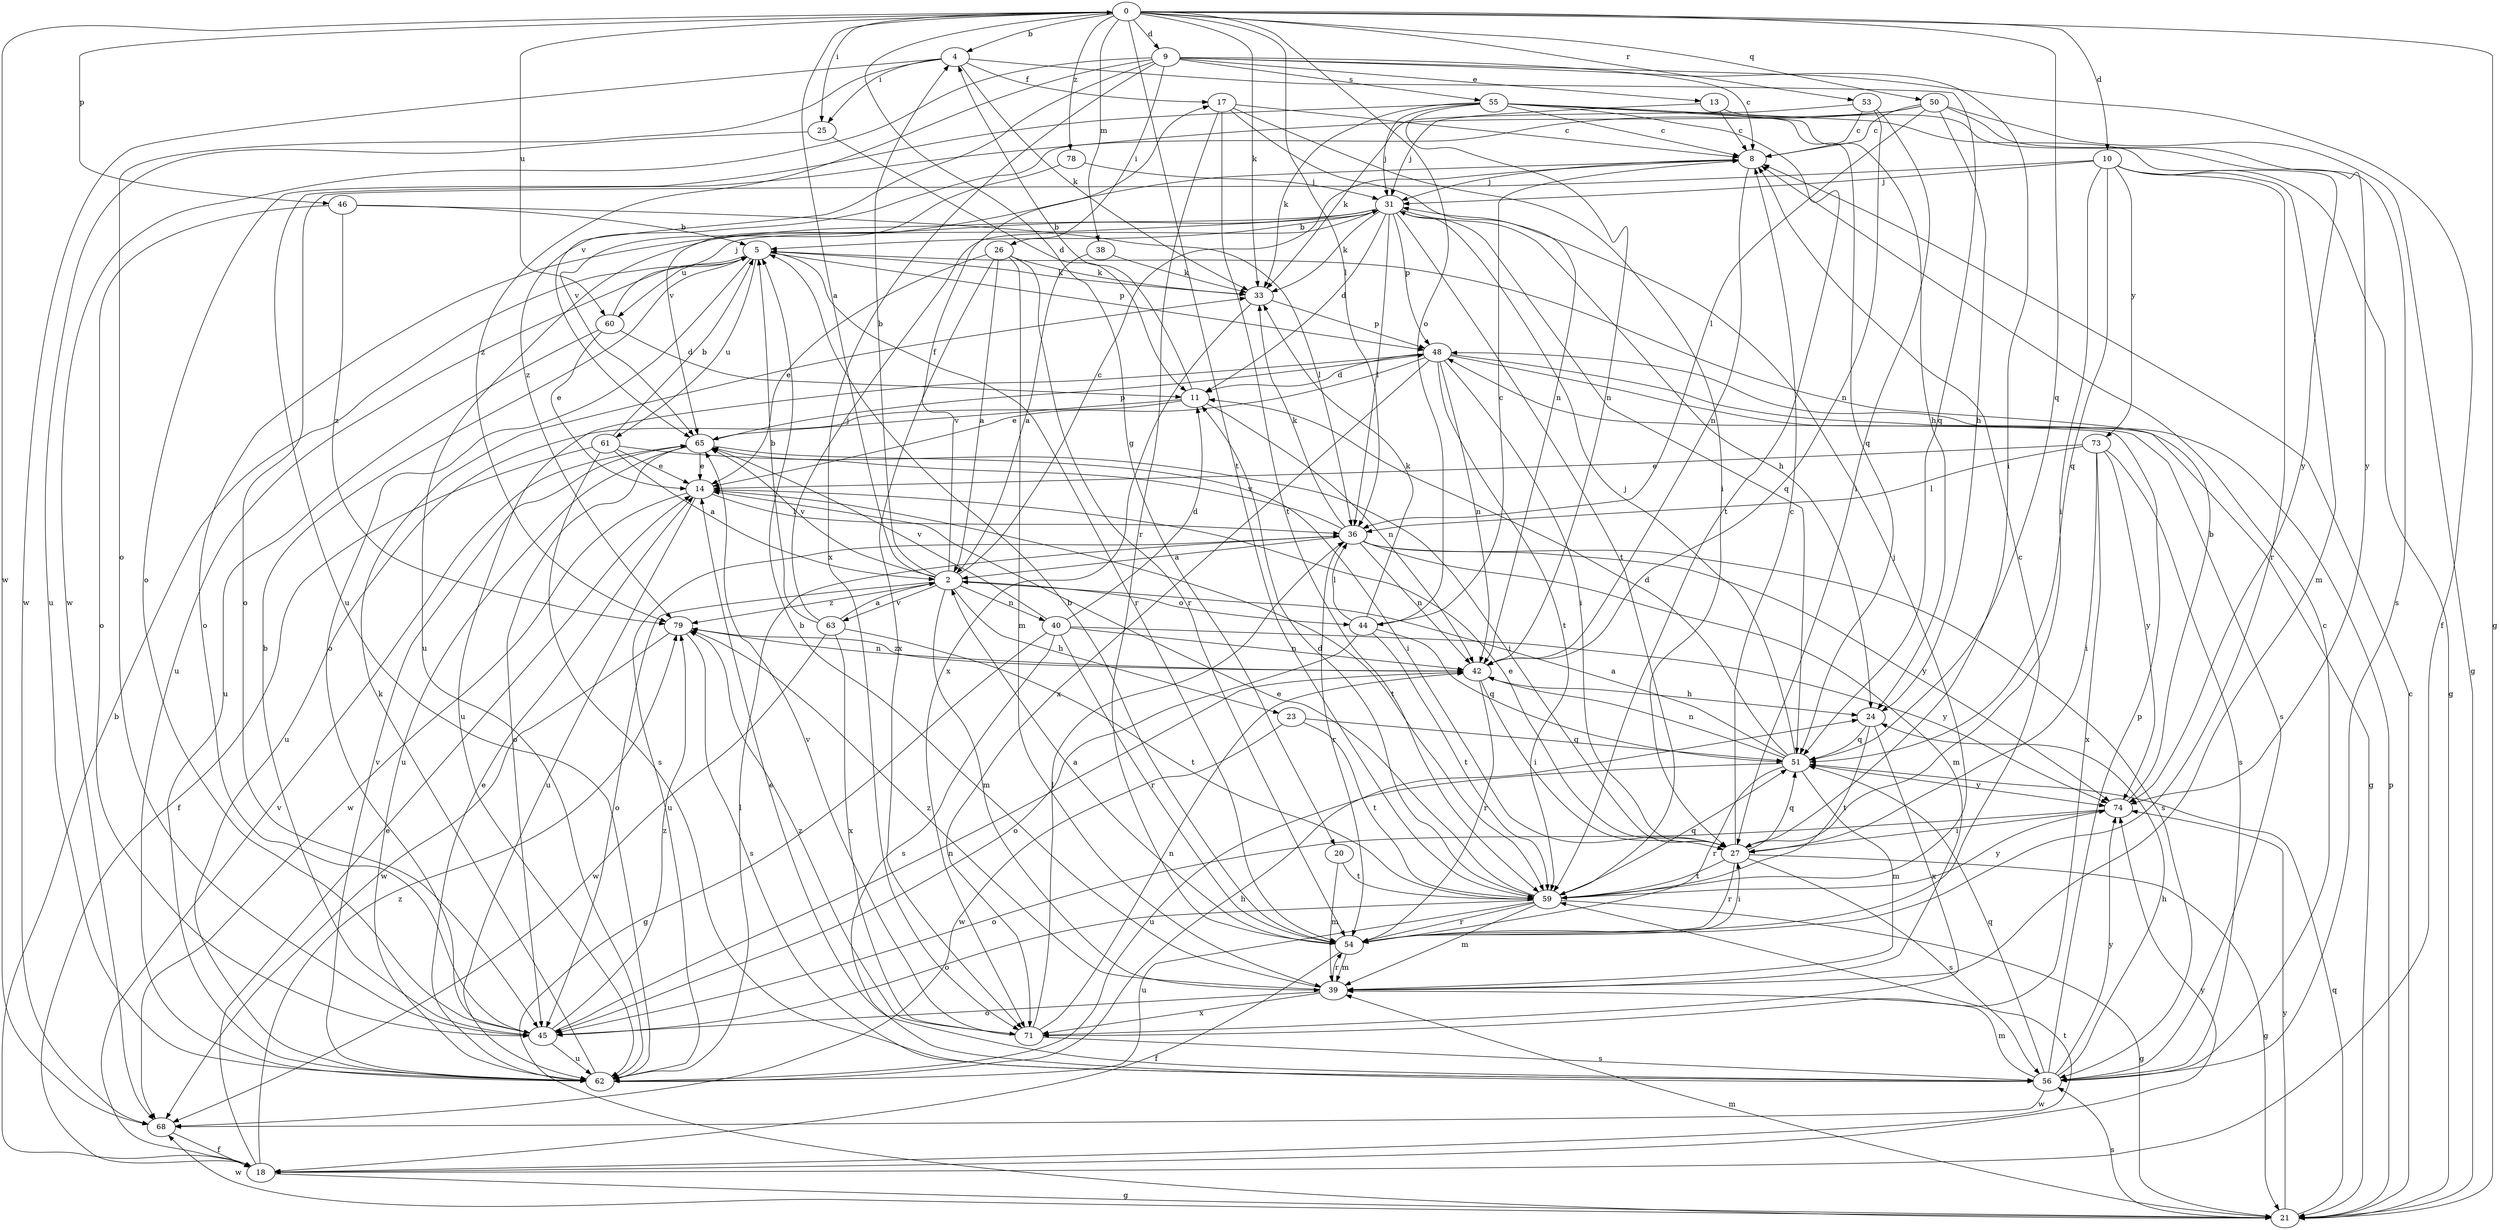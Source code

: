 strict digraph  {
0;
2;
4;
5;
8;
9;
10;
11;
13;
14;
17;
18;
20;
21;
23;
24;
25;
26;
27;
31;
33;
36;
38;
39;
40;
42;
44;
45;
46;
48;
50;
51;
53;
54;
55;
56;
59;
60;
61;
62;
63;
65;
68;
71;
73;
74;
78;
79;
0 -> 4  [label=b];
0 -> 9  [label=d];
0 -> 10  [label=d];
0 -> 20  [label=g];
0 -> 21  [label=g];
0 -> 25  [label=i];
0 -> 33  [label=k];
0 -> 36  [label=l];
0 -> 38  [label=m];
0 -> 44  [label=o];
0 -> 46  [label=p];
0 -> 50  [label=q];
0 -> 51  [label=q];
0 -> 53  [label=r];
0 -> 59  [label=t];
0 -> 60  [label=u];
0 -> 68  [label=w];
0 -> 78  [label=z];
2 -> 0  [label=a];
2 -> 4  [label=b];
2 -> 8  [label=c];
2 -> 17  [label=f];
2 -> 23  [label=h];
2 -> 39  [label=m];
2 -> 40  [label=n];
2 -> 44  [label=o];
2 -> 45  [label=o];
2 -> 63  [label=v];
2 -> 65  [label=v];
2 -> 79  [label=z];
4 -> 17  [label=f];
4 -> 25  [label=i];
4 -> 33  [label=k];
4 -> 45  [label=o];
4 -> 51  [label=q];
4 -> 68  [label=w];
5 -> 33  [label=k];
5 -> 45  [label=o];
5 -> 48  [label=p];
5 -> 54  [label=r];
5 -> 60  [label=u];
5 -> 61  [label=u];
5 -> 62  [label=u];
8 -> 31  [label=j];
8 -> 42  [label=n];
8 -> 65  [label=v];
9 -> 8  [label=c];
9 -> 13  [label=e];
9 -> 18  [label=f];
9 -> 26  [label=i];
9 -> 27  [label=i];
9 -> 55  [label=s];
9 -> 65  [label=v];
9 -> 68  [label=w];
9 -> 71  [label=x];
9 -> 79  [label=z];
10 -> 21  [label=g];
10 -> 27  [label=i];
10 -> 31  [label=j];
10 -> 39  [label=m];
10 -> 45  [label=o];
10 -> 51  [label=q];
10 -> 54  [label=r];
10 -> 73  [label=y];
11 -> 4  [label=b];
11 -> 42  [label=n];
11 -> 62  [label=u];
11 -> 65  [label=v];
13 -> 8  [label=c];
13 -> 31  [label=j];
13 -> 74  [label=y];
14 -> 36  [label=l];
14 -> 59  [label=t];
14 -> 62  [label=u];
14 -> 68  [label=w];
17 -> 8  [label=c];
17 -> 27  [label=i];
17 -> 42  [label=n];
17 -> 54  [label=r];
17 -> 59  [label=t];
18 -> 5  [label=b];
18 -> 14  [label=e];
18 -> 21  [label=g];
18 -> 59  [label=t];
18 -> 65  [label=v];
18 -> 74  [label=y];
18 -> 79  [label=z];
20 -> 39  [label=m];
20 -> 59  [label=t];
21 -> 8  [label=c];
21 -> 39  [label=m];
21 -> 48  [label=p];
21 -> 51  [label=q];
21 -> 56  [label=s];
21 -> 68  [label=w];
21 -> 74  [label=y];
23 -> 51  [label=q];
23 -> 59  [label=t];
23 -> 68  [label=w];
24 -> 51  [label=q];
24 -> 59  [label=t];
24 -> 71  [label=x];
25 -> 11  [label=d];
25 -> 62  [label=u];
26 -> 2  [label=a];
26 -> 14  [label=e];
26 -> 33  [label=k];
26 -> 39  [label=m];
26 -> 54  [label=r];
26 -> 71  [label=x];
27 -> 8  [label=c];
27 -> 14  [label=e];
27 -> 21  [label=g];
27 -> 51  [label=q];
27 -> 54  [label=r];
27 -> 56  [label=s];
27 -> 59  [label=t];
31 -> 5  [label=b];
31 -> 11  [label=d];
31 -> 24  [label=h];
31 -> 33  [label=k];
31 -> 36  [label=l];
31 -> 45  [label=o];
31 -> 48  [label=p];
31 -> 51  [label=q];
31 -> 59  [label=t];
31 -> 62  [label=u];
33 -> 48  [label=p];
33 -> 71  [label=x];
36 -> 2  [label=a];
36 -> 33  [label=k];
36 -> 39  [label=m];
36 -> 42  [label=n];
36 -> 54  [label=r];
36 -> 56  [label=s];
36 -> 62  [label=u];
36 -> 65  [label=v];
36 -> 74  [label=y];
38 -> 2  [label=a];
38 -> 33  [label=k];
39 -> 5  [label=b];
39 -> 45  [label=o];
39 -> 54  [label=r];
39 -> 71  [label=x];
39 -> 79  [label=z];
40 -> 11  [label=d];
40 -> 21  [label=g];
40 -> 42  [label=n];
40 -> 54  [label=r];
40 -> 56  [label=s];
40 -> 65  [label=v];
40 -> 74  [label=y];
42 -> 24  [label=h];
42 -> 27  [label=i];
42 -> 54  [label=r];
42 -> 79  [label=z];
44 -> 8  [label=c];
44 -> 33  [label=k];
44 -> 36  [label=l];
44 -> 45  [label=o];
44 -> 51  [label=q];
44 -> 59  [label=t];
45 -> 5  [label=b];
45 -> 42  [label=n];
45 -> 62  [label=u];
45 -> 79  [label=z];
46 -> 5  [label=b];
46 -> 36  [label=l];
46 -> 45  [label=o];
46 -> 79  [label=z];
48 -> 11  [label=d];
48 -> 14  [label=e];
48 -> 21  [label=g];
48 -> 27  [label=i];
48 -> 42  [label=n];
48 -> 56  [label=s];
48 -> 59  [label=t];
48 -> 62  [label=u];
48 -> 71  [label=x];
50 -> 8  [label=c];
50 -> 21  [label=g];
50 -> 24  [label=h];
50 -> 36  [label=l];
50 -> 56  [label=s];
50 -> 62  [label=u];
50 -> 79  [label=z];
51 -> 2  [label=a];
51 -> 11  [label=d];
51 -> 31  [label=j];
51 -> 39  [label=m];
51 -> 42  [label=n];
51 -> 54  [label=r];
51 -> 62  [label=u];
51 -> 74  [label=y];
53 -> 8  [label=c];
53 -> 27  [label=i];
53 -> 33  [label=k];
53 -> 42  [label=n];
54 -> 2  [label=a];
54 -> 5  [label=b];
54 -> 8  [label=c];
54 -> 18  [label=f];
54 -> 27  [label=i];
54 -> 39  [label=m];
55 -> 8  [label=c];
55 -> 24  [label=h];
55 -> 31  [label=j];
55 -> 33  [label=k];
55 -> 42  [label=n];
55 -> 45  [label=o];
55 -> 51  [label=q];
55 -> 59  [label=t];
55 -> 74  [label=y];
56 -> 8  [label=c];
56 -> 14  [label=e];
56 -> 24  [label=h];
56 -> 39  [label=m];
56 -> 48  [label=p];
56 -> 51  [label=q];
56 -> 68  [label=w];
56 -> 74  [label=y];
59 -> 11  [label=d];
59 -> 14  [label=e];
59 -> 21  [label=g];
59 -> 31  [label=j];
59 -> 39  [label=m];
59 -> 45  [label=o];
59 -> 51  [label=q];
59 -> 54  [label=r];
59 -> 62  [label=u];
59 -> 74  [label=y];
60 -> 11  [label=d];
60 -> 14  [label=e];
60 -> 31  [label=j];
60 -> 62  [label=u];
61 -> 2  [label=a];
61 -> 5  [label=b];
61 -> 14  [label=e];
61 -> 18  [label=f];
61 -> 27  [label=i];
61 -> 56  [label=s];
62 -> 14  [label=e];
62 -> 24  [label=h];
62 -> 33  [label=k];
62 -> 36  [label=l];
62 -> 65  [label=v];
63 -> 2  [label=a];
63 -> 5  [label=b];
63 -> 31  [label=j];
63 -> 59  [label=t];
63 -> 68  [label=w];
63 -> 71  [label=x];
65 -> 14  [label=e];
65 -> 27  [label=i];
65 -> 45  [label=o];
65 -> 48  [label=p];
65 -> 62  [label=u];
68 -> 18  [label=f];
71 -> 36  [label=l];
71 -> 42  [label=n];
71 -> 56  [label=s];
71 -> 65  [label=v];
71 -> 79  [label=z];
73 -> 14  [label=e];
73 -> 27  [label=i];
73 -> 36  [label=l];
73 -> 56  [label=s];
73 -> 71  [label=x];
73 -> 74  [label=y];
74 -> 5  [label=b];
74 -> 27  [label=i];
74 -> 45  [label=o];
78 -> 31  [label=j];
78 -> 65  [label=v];
79 -> 42  [label=n];
79 -> 56  [label=s];
79 -> 68  [label=w];
}
